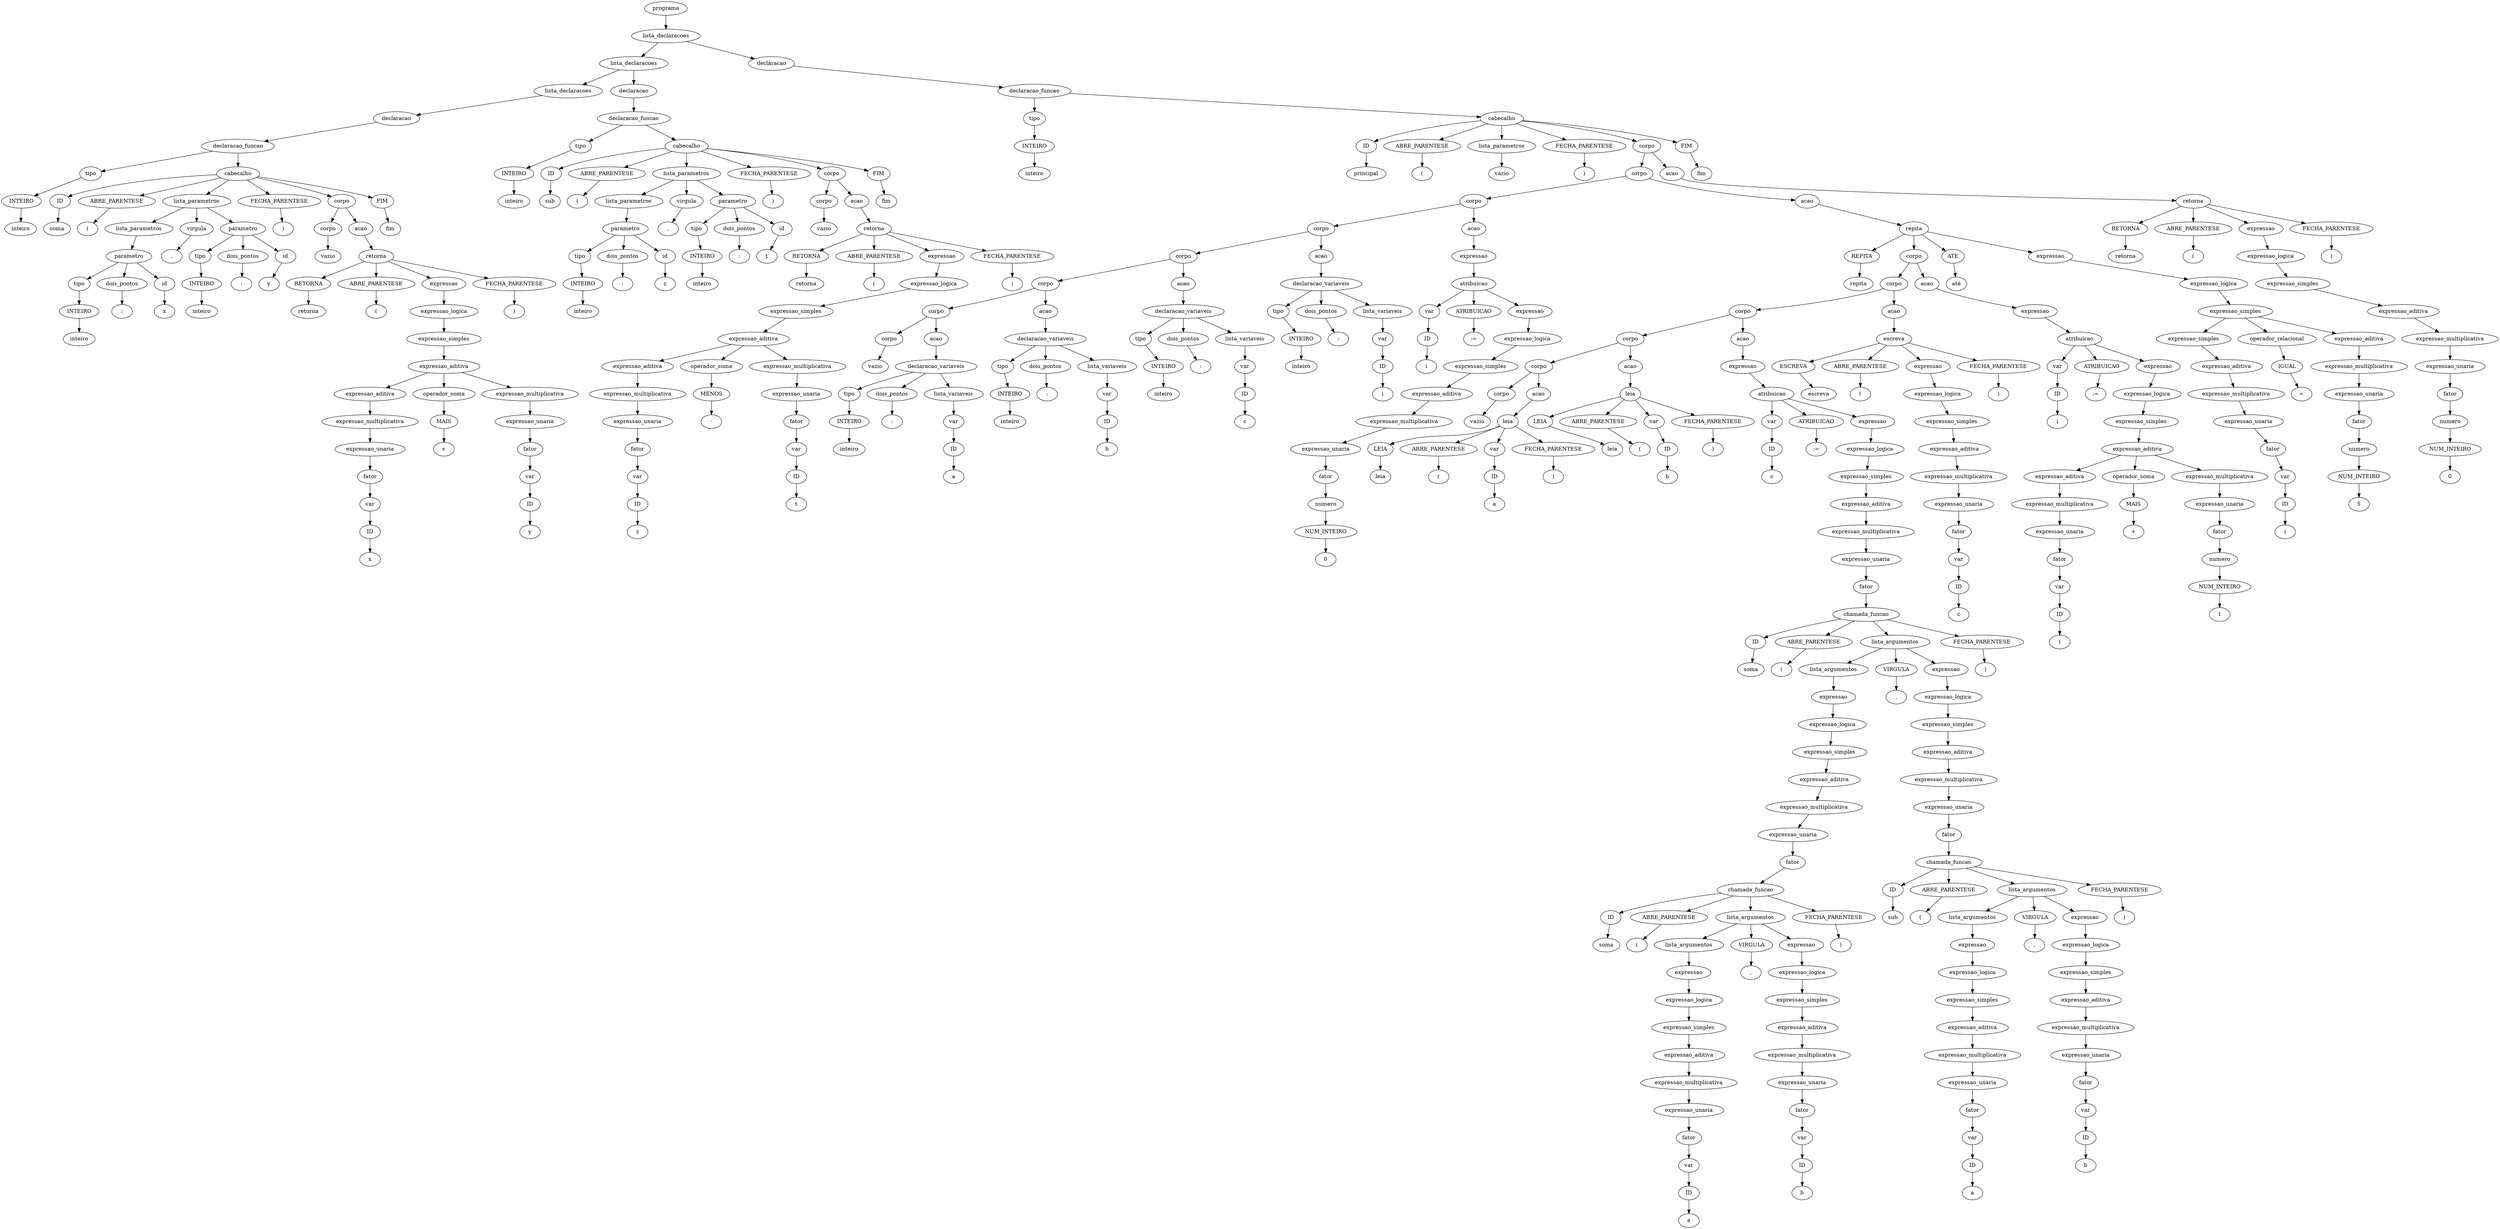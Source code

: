 digraph tree {
    "0x7f51fff0e850" [label="programa"];
    "0x7f51ffe5da00" [label="lista_declaracoes"];
    "0x7f51fff183d0" [label="lista_declaracoes"];
    "0x7f51fff2e340" [label="lista_declaracoes"];
    "0x7f5200096490" [label="declaracao"];
    "0x7f52000964f0" [label="declaracao_funcao"];
    "0x7f51fff7b100" [label="tipo"];
    "0x7f51fff7b0a0" [label="INTEIRO"];
    "0x7f51fff2e520" [label="inteiro"];
    "0x7f51fff0e4c0" [label="cabecalho"];
    "0x7f51fff0ef40" [label="ID"];
    "0x7f51fff0ef70" [label="soma"];
    "0x7f51fff0eb80" [label="ABRE_PARENTESE"];
    "0x7f51fff0ec10" [label="("];
    "0x7f51fff2e3a0" [label="lista_parametros"];
    "0x7f51fff2e430" [label="lista_parametros"];
    "0x7f51fff2e280" [label="parametro"];
    "0x7f51ffeed4c0" [label="tipo"];
    "0x7f52000964c0" [label="INTEIRO"];
    "0x7f51fff2e5e0" [label="inteiro"];
    "0x7f51fff2e0a0" [label="dois_pontos"];
    "0x7f51fff0e790" [label=":"];
    "0x7f51fff0e400" [label="id"];
    "0x7f51fff0e490" [label="x"];
    "0x7f51fff0e460" [label="virgula"];
    "0x7f51fff0e4f0" [label=","];
    "0x7f51fff2e310" [label="parametro"];
    "0x7f51fff0e520" [label="tipo"];
    "0x7f51fff0e7c0" [label="INTEIRO"];
    "0x7f51fff0e640" [label="inteiro"];
    "0x7f51fff2e370" [label="dois_pontos"];
    "0x7f51fff0e820" [label=":"];
    "0x7f51fff0e7f0" [label="id"];
    "0x7f51fff0e760" [label="y"];
    "0x7f51fff0ec40" [label="FECHA_PARENTESE"];
    "0x7f51fff0efa0" [label=")"];
    "0x7f51fff0edc0" [label="corpo"];
    "0x7f51fff0e700" [label="corpo"];
    "0x7f51fff0e730" [label="vazio"];
    "0x7f51fff0ee20" [label="acao"];
    "0x7f51fff0eaf0" [label="retorna"];
    "0x7f51fff0ea90" [label="RETORNA"];
    "0x7f51fff0ee50" [label="retorna"];
    "0x7f51fff0ee80" [label="ABRE_PARENTESE"];
    "0x7f51fff0eeb0" [label="("];
    "0x7f51fff0ed30" [label="expressao"];
    "0x7f51fff0ed00" [label="expressao_logica"];
    "0x7f51fff0ea60" [label="expressao_simples"];
    "0x7f51fff0eb50" [label="expressao_aditiva"];
    "0x7f51fff0e940" [label="expressao_aditiva"];
    "0x7f51fff0ea30" [label="expressao_multiplicativa"];
    "0x7f51fff0e610" [label="expressao_unaria"];
    "0x7f51fff0e910" [label="fator"];
    "0x7f51fff0e670" [label="var"];
    "0x7f51fff0e5b0" [label="ID"];
    "0x7f51fff0ea00" [label="x"];
    "0x7f51fff0ebb0" [label="operador_soma"];
    "0x7f51fff0e9d0" [label="MAIS"];
    "0x7f51fff0eac0" [label="+"];
    "0x7f51fff0ecd0" [label="expressao_multiplicativa"];
    "0x7f51fff0ebe0" [label="expressao_unaria"];
    "0x7f51fff0eb20" [label="fator"];
    "0x7f51fff0e970" [label="var"];
    "0x7f51fff0e9a0" [label="ID"];
    "0x7f51fff0eca0" [label="y"];
    "0x7f51fff0eee0" [label="FECHA_PARENTESE"];
    "0x7f51fff0ef10" [label=")"];
    "0x7f51fff0efd0" [label="FIM"];
    "0x7f51fff18040" [label="fim"];
    "0x7f51fff0ed60" [label="declaracao"];
    "0x7f51fff0e8e0" [label="declaracao_funcao"];
    "0x7f51ffeed4f0" [label="tipo"];
    "0x7f51fff7b070" [label="INTEIRO"];
    "0x7f51fff0e880" [label="inteiro"];
    "0x7f51fff18250" [label="cabecalho"];
    "0x7f51fff18d00" [label="ID"];
    "0x7f51fff18d30" [label="sub"];
    "0x7f51fff18940" [label="ABRE_PARENTESE"];
    "0x7f51fff189d0" [label="("];
    "0x7f51fff0ec70" [label="lista_parametros"];
    "0x7f51fff0e580" [label="lista_parametros"];
    "0x7f51fff0e5e0" [label="parametro"];
    "0x7f51fff0ed90" [label="tipo"];
    "0x7f51fff0e430" [label="INTEIRO"];
    "0x7f51fff180a0" [label="inteiro"];
    "0x7f51fff0edf0" [label="dois_pontos"];
    "0x7f51fff182e0" [label=":"];
    "0x7f51fff18310" [label="id"];
    "0x7f51fff18340" [label="z"];
    "0x7f51fff18400" [label="virgula"];
    "0x7f51fff181c0" [label=","];
    "0x7f51fff18100" [label="parametro"];
    "0x7f51fff18160" [label="tipo"];
    "0x7f51fff182b0" [label="INTEIRO"];
    "0x7f51fff18430" [label="inteiro"];
    "0x7f51fff18070" [label="dois_pontos"];
    "0x7f51fff18580" [label=":"];
    "0x7f51fff185b0" [label="id"];
    "0x7f51fff185e0" [label="t"];
    "0x7f51fff18a00" [label="FECHA_PARENTESE"];
    "0x7f51fff18d60" [label=")"];
    "0x7f51fff18b80" [label="corpo"];
    "0x7f51fff18280" [label="corpo"];
    "0x7f51fff183a0" [label="vazio"];
    "0x7f51fff18be0" [label="acao"];
    "0x7f51fff188b0" [label="retorna"];
    "0x7f51fff18850" [label="RETORNA"];
    "0x7f51fff18c10" [label="retorna"];
    "0x7f51fff18c40" [label="ABRE_PARENTESE"];
    "0x7f51fff18c70" [label="("];
    "0x7f51fff18af0" [label="expressao"];
    "0x7f51fff18ac0" [label="expressao_logica"];
    "0x7f51fff18820" [label="expressao_simples"];
    "0x7f51fff18910" [label="expressao_aditiva"];
    "0x7f51fff18700" [label="expressao_aditiva"];
    "0x7f51fff187f0" [label="expressao_multiplicativa"];
    "0x7f51fff18460" [label="expressao_unaria"];
    "0x7f51fff186d0" [label="fator"];
    "0x7f51fff18220" [label="var"];
    "0x7f51fff184c0" [label="ID"];
    "0x7f51fff187c0" [label="z"];
    "0x7f51fff18970" [label="operador_soma"];
    "0x7f51fff18790" [label="MENOS"];
    "0x7f51fff18880" [label="-"];
    "0x7f51fff18a90" [label="expressao_multiplicativa"];
    "0x7f51fff189a0" [label="expressao_unaria"];
    "0x7f51fff188e0" [label="fator"];
    "0x7f51fff18730" [label="var"];
    "0x7f51fff18760" [label="ID"];
    "0x7f51fff18a60" [label="t"];
    "0x7f51fff18ca0" [label="FECHA_PARENTESE"];
    "0x7f51fff18cd0" [label=")"];
    "0x7f51fff18d90" [label="FIM"];
    "0x7f51fff18dc0" [label="fim"];
    "0x7f51fff18e20" [label="declaracao"];
    "0x7f51fff18df0" [label="declaracao_funcao"];
    "0x7f51fff7b040" [label="tipo"];
    "0x7f51fff2e2b0" [label="INTEIRO"];
    "0x7f51fff0e6d0" [label="inteiro"];
    "0x7f51ffdfa610" [label="cabecalho"];
    "0x7f51ffdfab20" [label="ID"];
    "0x7f51ffdfab50" [label="principal"];
    "0x7f51ffdfa940" [label="ABRE_PARENTESE"];
    "0x7f51ffdfa400" [label="("];
    "0x7f51fff18490" [label="lista_parametros"];
    "0x7f51fff18b50" [label="vazio"];
    "0x7f51ffdfa3a0" [label="FECHA_PARENTESE"];
    "0x7f51ffdfab80" [label=")"];
    "0x7f51ffdfa8e0" [label="corpo"];
    "0x7f51ffdfa6d0" [label="corpo"];
    "0x7f51ffe5dca0" [label="corpo"];
    "0x7f51ffe5d790" [label="corpo"];
    "0x7f51ffe5d550" [label="corpo"];
    "0x7f51ffe5d310" [label="corpo"];
    "0x7f51fff18fa0" [label="corpo"];
    "0x7f51fff18f10" [label="corpo"];
    "0x7f51fff0e550" [label="vazio"];
    "0x7f51fff18f40" [label="acao"];
    "0x7f51ffe5d070" [label="declaracao_variaveis"];
    "0x7f51fff18bb0" [label="tipo"];
    "0x7f51fff18e80" [label="INTEIRO"];
    "0x7f51ffe5d040" [label="inteiro"];
    "0x7f51ffe5d130" [label="dois_pontos"];
    "0x7f51ffe5d250" [label=":"];
    "0x7f51ffe5d0a0" [label="lista_variaveis"];
    "0x7f51fff18eb0" [label="var"];
    "0x7f51fff18a30" [label="ID"];
    "0x7f51ffe5d190" [label="a"];
    "0x7f51ffe5d0d0" [label="acao"];
    "0x7f51ffe5d2b0" [label="declaracao_variaveis"];
    "0x7f51fff18520" [label="tipo"];
    "0x7f51fff18ee0" [label="INTEIRO"];
    "0x7f51ffe5d280" [label="inteiro"];
    "0x7f51ffe5d370" [label="dois_pontos"];
    "0x7f51ffe5d490" [label=":"];
    "0x7f51ffe5d2e0" [label="lista_variaveis"];
    "0x7f51ffe5d160" [label="var"];
    "0x7f51ffe5d100" [label="ID"];
    "0x7f51ffe5d3d0" [label="b"];
    "0x7f51ffe5d460" [label="acao"];
    "0x7f51ffe5d4f0" [label="declaracao_variaveis"];
    "0x7f51fff18fd0" [label="tipo"];
    "0x7f51fff18f70" [label="INTEIRO"];
    "0x7f51ffe5d4c0" [label="inteiro"];
    "0x7f51ffe5d5b0" [label="dois_pontos"];
    "0x7f51ffe5d6d0" [label=":"];
    "0x7f51ffe5d520" [label="lista_variaveis"];
    "0x7f51ffe5d3a0" [label="var"];
    "0x7f51ffe5d340" [label="ID"];
    "0x7f51ffe5d610" [label="c"];
    "0x7f51ffe5d6a0" [label="acao"];
    "0x7f51ffe5d730" [label="declaracao_variaveis"];
    "0x7f51ffe5d1f0" [label="tipo"];
    "0x7f51ffe5d220" [label="INTEIRO"];
    "0x7f51ffe5d700" [label="inteiro"];
    "0x7f51ffe5d7f0" [label="dois_pontos"];
    "0x7f51ffe5d910" [label=":"];
    "0x7f51ffe5d760" [label="lista_variaveis"];
    "0x7f51ffe5d5e0" [label="var"];
    "0x7f51ffe5d580" [label="ID"];
    "0x7f51ffe5d850" [label="i"];
    "0x7f51ffe5dbb0" [label="acao"];
    "0x7f51ffe5d8e0" [label="expressao"];
    "0x7f51ffe5db50" [label="atribuicao"];
    "0x7f51ffe5d430" [label="var"];
    "0x7f51ffe5d1c0" [label="ID"];
    "0x7f51ffe5d940" [label="i"];
    "0x7f51ffe5dbe0" [label="ATRIBUICAO"];
    "0x7f51ffe5dc70" [label=":="];
    "0x7f51ffe5db20" [label="expressao"];
    "0x7f51ffe5daf0" [label="expressao_logica"];
    "0x7f51ffe5da30" [label="expressao_simples"];
    "0x7f51ffe5d9d0" [label="expressao_aditiva"];
    "0x7f51ffe5dac0" [label="expressao_multiplicativa"];
    "0x7f51ffe5d970" [label="expressao_unaria"];
    "0x7f51ffe5d9a0" [label="fator"];
    "0x7f51ffe5d820" [label="numero"];
    "0x7f51ffe5d7c0" [label="NUM_INTEIRO"];
    "0x7f51ffe5da90" [label="0"];
    "0x7f51ffe5da60" [label="acao"];
    "0x7f51ffdfa670" [label="repita"];
    "0x7f51ffdfa700" [label="REPITA"];
    "0x7f51ffdfa6a0" [label="repita"];
    "0x7f51ffdfa250" [label="corpo"];
    "0x7f51ffdef8e0" [label="corpo"];
    "0x7f51ffdef640" [label="corpo"];
    "0x7f51ffe5dd90" [label="corpo"];
    "0x7f51ffe5dee0" [label="corpo"];
    "0x7f51ffe5d640" [label="corpo"];
    "0x7f51ffe5d670" [label="vazio"];
    "0x7f51ffe5dfa0" [label="acao"];
    "0x7f51ffe5ddc0" [label="leia"];
    "0x7f51ffe5ddf0" [label="LEIA"];
    "0x7f51ffe5dfd0" [label="leia"];
    "0x7f51ffde6040" [label="ABRE_PARENTESE"];
    "0x7f51ffde6070" [label="("];
    "0x7f51ffe5dcd0" [label="var"];
    "0x7f51ffe5dc10" [label="ID"];
    "0x7f51ffe5deb0" [label="a"];
    "0x7f51ffde60a0" [label="FECHA_PARENTESE"];
    "0x7f51ffde60d0" [label=")"];
    "0x7f51ffe5df70" [label="acao"];
    "0x7f51ffe5dd30" [label="leia"];
    "0x7f51ffe5de80" [label="LEIA"];
    "0x7f51ffde6250" [label="leia"];
    "0x7f51ffde6280" [label="ABRE_PARENTESE"];
    "0x7f51ffde62b0" [label="("];
    "0x7f51ffe5d400" [label="var"];
    "0x7f51ffe5d8b0" [label="ID"];
    "0x7f51ffde6100" [label="b"];
    "0x7f51ffde62e0" [label="FECHA_PARENTESE"];
    "0x7f51ffde6310" [label=")"];
    "0x7f51ffe5de50" [label="acao"];
    "0x7f51ffde6130" [label="expressao"];
    "0x7f51ffdef4f0" [label="atribuicao"];
    "0x7f51ffe5dd00" [label="var"];
    "0x7f51ffe5db80" [label="ID"];
    "0x7f51ffde6340" [label="c"];
    "0x7f51ffdef070" [label="ATRIBUICAO"];
    "0x7f51ffdef610" [label=":="];
    "0x7f51ffde6160" [label="expressao"];
    "0x7f51ffdef5e0" [label="expressao_logica"];
    "0x7f51ffdef490" [label="expressao_simples"];
    "0x7f51ffde6220" [label="expressao_aditiva"];
    "0x7f51ffdef5b0" [label="expressao_multiplicativa"];
    "0x7f51ffde63a0" [label="expressao_unaria"];
    "0x7f51ffde61c0" [label="fator"];
    "0x7f51ffde6970" [label="chamada_funcao"];
    "0x7f51ffde67f0" [label="ID"];
    "0x7f51ffde6a90" [label="soma"];
    "0x7f51ffde6ac0" [label="ABRE_PARENTESE"];
    "0x7f51ffdef3a0" [label="("];
    "0x7f51ffdef370" [label="lista_argumentos"];
    "0x7f51ffde6430" [label="lista_argumentos"];
    "0x7f51ffde6400" [label="expressao"];
    "0x7f51ffde6bb0" [label="expressao_logica"];
    "0x7f51ffde6af0" [label="expressao_simples"];
    "0x7f51ffde63d0" [label="expressao_aditiva"];
    "0x7f51ffde6b80" [label="expressao_multiplicativa"];
    "0x7f51ffde6a60" [label="expressao_unaria"];
    "0x7f51ffde6b20" [label="fator"];
    "0x7f51ffde66a0" [label="chamada_funcao"];
    "0x7f51ffde6730" [label="ID"];
    "0x7f51ffde64f0" [label="soma"];
    "0x7f51ffde6520" [label="ABRE_PARENTESE"];
    "0x7f51ffde6940" [label="("];
    "0x7f51ffde6910" [label="lista_argumentos"];
    "0x7f51ffde6640" [label="lista_argumentos"];
    "0x7f51ffde6610" [label="expressao"];
    "0x7f51ffde65e0" [label="expressao_logica"];
    "0x7f51ffde6550" [label="expressao_simples"];
    "0x7f51ffde64c0" [label="expressao_aditiva"];
    "0x7f51ffde65b0" [label="expressao_multiplicativa"];
    "0x7f51ffde6370" [label="expressao_unaria"];
    "0x7f51ffde6490" [label="fator"];
    "0x7f51ffde61f0" [label="var"];
    "0x7f51ffde6190" [label="ID"];
    "0x7f51ffde6580" [label="a"];
    "0x7f51ffde69a0" [label="VIRGULA"];
    "0x7f51ffde6a30" [label=","];
    "0x7f51ffde68e0" [label="expressao"];
    "0x7f51ffde68b0" [label="expressao_logica"];
    "0x7f51ffde6820" [label="expressao_simples"];
    "0x7f51ffde6790" [label="expressao_aditiva"];
    "0x7f51ffde6880" [label="expressao_multiplicativa"];
    "0x7f51ffde66d0" [label="expressao_unaria"];
    "0x7f51ffde6760" [label="fator"];
    "0x7f51ffde6670" [label="var"];
    "0x7f51ffde6700" [label="ID"];
    "0x7f51ffde6850" [label="b"];
    "0x7f51ffde69d0" [label="FECHA_PARENTESE"];
    "0x7f51ffde6b50" [label=")"];
    "0x7f51ffdef280" [label="VIRGULA"];
    "0x7f51ffdef460" [label=","];
    "0x7f51ffde6c40" [label="expressao"];
    "0x7f51ffdef430" [label="expressao_logica"];
    "0x7f51ffdef2e0" [label="expressao_simples"];
    "0x7f51ffde6c10" [label="expressao_aditiva"];
    "0x7f51ffdef400" [label="expressao_multiplicativa"];
    "0x7f51ffde6c70" [label="expressao_unaria"];
    "0x7f51ffde6be0" [label="fator"];
    "0x7f51ffde6ee0" [label="chamada_funcao"];
    "0x7f51ffde6f70" [label="ID"];
    "0x7f51ffde6d00" [label="sub"];
    "0x7f51ffde6d30" [label="ABRE_PARENTESE"];
    "0x7f51ffdef1c0" [label="("];
    "0x7f51ffdef190" [label="lista_argumentos"];
    "0x7f51ffde6e80" [label="lista_argumentos"];
    "0x7f51ffde6e50" [label="expressao"];
    "0x7f51ffde6df0" [label="expressao_logica"];
    "0x7f51ffde6d60" [label="expressao_simples"];
    "0x7f51ffde6cd0" [label="expressao_aditiva"];
    "0x7f51ffde6dc0" [label="expressao_multiplicativa"];
    "0x7f51ffde6a00" [label="expressao_unaria"];
    "0x7f51ffde6ca0" [label="fator"];
    "0x7f51ffde6460" [label="var"];
    "0x7f51ffde67c0" [label="ID"];
    "0x7f51ffde6d90" [label="a"];
    "0x7f51ffdef220" [label="VIRGULA"];
    "0x7f51ffdef2b0" [label=","];
    "0x7f51ffdef160" [label="expressao"];
    "0x7f51ffdef130" [label="expressao_logica"];
    "0x7f51ffdef0a0" [label="expressao_simples"];
    "0x7f51ffde6fd0" [label="expressao_aditiva"];
    "0x7f51ffdef100" [label="expressao_multiplicativa"];
    "0x7f51ffde6f10" [label="expressao_unaria"];
    "0x7f51ffde6fa0" [label="fator"];
    "0x7f51ffde6eb0" [label="var"];
    "0x7f51ffde6f40" [label="ID"];
    "0x7f51ffdef0d0" [label="b"];
    "0x7f51ffdef250" [label="FECHA_PARENTESE"];
    "0x7f51ffdef3d0" [label=")"];
    "0x7f51ffdef040" [label="FECHA_PARENTESE"];
    "0x7f51ffdef580" [label=")"];
    "0x7f51ffdefaf0" [label="acao"];
    "0x7f51ffdef7f0" [label="escreva"];
    "0x7f51ffdef940" [label="ESCREVA"];
    "0x7f51ffdefb20" [label="escreva"];
    "0x7f51ffdefb50" [label="ABRE_PARENTESE"];
    "0x7f51ffdefbb0" [label="("];
    "0x7f51ffdef7c0" [label="expressao"];
    "0x7f51ffdef790" [label="expressao_logica"];
    "0x7f51ffdef760" [label="expressao_simples"];
    "0x7f51ffdef6d0" [label="expressao_aditiva"];
    "0x7f51ffe5de20" [label="expressao_multiplicativa"];
    "0x7f51ffdef670" [label="expressao_unaria"];
    "0x7f51ffdef6a0" [label="fator"];
    "0x7f51ffe5df10" [label="var"];
    "0x7f51ffe5dd60" [label="ID"];
    "0x7f51ffe5df40" [label="c"];
    "0x7f51ffdefbe0" [label="FECHA_PARENTESE"];
    "0x7f51ffdefc10" [label=")"];
    "0x7f51ffdef310" [label="acao"];
    "0x7f51ffdefa60" [label="expressao"];
    "0x7f51ffdeff10" [label="atribuicao"];
    "0x7f51ffdef1f0" [label="var"];
    "0x7f51ffdef340" [label="ID"];
    "0x7f51ffdefc40" [label="i"];
    "0x7f51ffdefeb0" [label="ATRIBUICAO"];
    "0x7f51ffdfa1c0" [label=":="];
    "0x7f51ffdfa190" [label="expressao"];
    "0x7f51ffdeffa0" [label="expressao_logica"];
    "0x7f51ffdefe80" [label="expressao_simples"];
    "0x7f51ffdeff70" [label="expressao_aditiva"];
    "0x7f51ffdef700" [label="expressao_aditiva"];
    "0x7f51ffdefe20" [label="expressao_multiplicativa"];
    "0x7f51ffdefca0" [label="expressao_unaria"];
    "0x7f51ffdef9a0" [label="fator"];
    "0x7f51ffdefac0" [label="var"];
    "0x7f51ffdefa00" [label="ID"];
    "0x7f51ffdefdc0" [label="i"];
    "0x7f51ffdeffd0" [label="operador_soma"];
    "0x7f51ffdefd60" [label="MAIS"];
    "0x7f51ffdefee0" [label="+"];
    "0x7f51ffdfa130" [label="expressao_multiplicativa"];
    "0x7f51ffdfa040" [label="expressao_unaria"];
    "0x7f51ffdeff40" [label="fator"];
    "0x7f51ffdef730" [label="numero"];
    "0x7f51ffdefd00" [label="NUM_INTEIRO"];
    "0x7f51ffdfa100" [label="1"];
    "0x7f51ffdfa730" [label="ATE"];
    "0x7f51ffdfa760" [label="até"];
    "0x7f51ffdfa640" [label="expressao"];
    "0x7f51ffdfa370" [label="expressao_logica"];
    "0x7f51ffdfa550" [label="expressao_simples"];
    "0x7f51ffdfa310" [label="expressao_simples"];
    "0x7f51ffdfa1f0" [label="expressao_aditiva"];
    "0x7f51ffdef550" [label="expressao_multiplicativa"];
    "0x7f51ffdfa280" [label="expressao_unaria"];
    "0x7f51ffdfa160" [label="fator"];
    "0x7f51ffdef520" [label="var"];
    "0x7f51ffdef4c0" [label="ID"];
    "0x7f51ffdef820" [label="i"];
    "0x7f51ffdfa340" [label="operador_relacional"];
    "0x7f51ffdfa3d0" [label="IGUAL"];
    "0x7f51ffdfa4c0" [label="="];
    "0x7f51ffdfa460" [label="expressao_aditiva"];
    "0x7f51ffdfa5e0" [label="expressao_multiplicativa"];
    "0x7f51ffdfa4f0" [label="expressao_unaria"];
    "0x7f51ffdfa430" [label="fator"];
    "0x7f51ffdfa2b0" [label="numero"];
    "0x7f51ffdfa2e0" [label="NUM_INTEIRO"];
    "0x7f51ffdfa5b0" [label="5"];
    "0x7f51ffdfaa00" [label="acao"];
    "0x7f51ffdfa880" [label="retorna"];
    "0x7f51ffdfa910" [label="RETORNA"];
    "0x7f51ffdfaa30" [label="retorna"];
    "0x7f51ffdfaa60" [label="ABRE_PARENTESE"];
    "0x7f51ffdfaa90" [label="("];
    "0x7f51ffdfa850" [label="expressao"];
    "0x7f51ffdfa820" [label="expressao_logica"];
    "0x7f51ffdfa7f0" [label="expressao_simples"];
    "0x7f51ffdfa070" [label="expressao_aditiva"];
    "0x7f51ffdfa7c0" [label="expressao_multiplicativa"];
    "0x7f51ffdfa490" [label="expressao_unaria"];
    "0x7f51ffdfa0d0" [label="fator"];
    "0x7f51ffe5dc40" [label="numero"];
    "0x7f51ffe5d880" [label="NUM_INTEIRO"];
    "0x7f51ffdfa790" [label="0"];
    "0x7f51ffdfaac0" [label="FECHA_PARENTESE"];
    "0x7f51ffdfaaf0" [label=")"];
    "0x7f51ffdfabb0" [label="FIM"];
    "0x7f51ffdfabe0" [label="fim"];
    "0x7f51fff0e850" -> "0x7f51ffe5da00";
    "0x7f51ffe5da00" -> "0x7f51fff183d0";
    "0x7f51ffe5da00" -> "0x7f51fff18e20";
    "0x7f51fff183d0" -> "0x7f51fff2e340";
    "0x7f51fff183d0" -> "0x7f51fff0ed60";
    "0x7f51fff2e340" -> "0x7f5200096490";
    "0x7f5200096490" -> "0x7f52000964f0";
    "0x7f52000964f0" -> "0x7f51fff7b100";
    "0x7f52000964f0" -> "0x7f51fff0e4c0";
    "0x7f51fff7b100" -> "0x7f51fff7b0a0";
    "0x7f51fff7b0a0" -> "0x7f51fff2e520";
    "0x7f51fff0e4c0" -> "0x7f51fff0ef40";
    "0x7f51fff0e4c0" -> "0x7f51fff0eb80";
    "0x7f51fff0e4c0" -> "0x7f51fff2e3a0";
    "0x7f51fff0e4c0" -> "0x7f51fff0ec40";
    "0x7f51fff0e4c0" -> "0x7f51fff0edc0";
    "0x7f51fff0e4c0" -> "0x7f51fff0efd0";
    "0x7f51fff0ef40" -> "0x7f51fff0ef70";
    "0x7f51fff0eb80" -> "0x7f51fff0ec10";
    "0x7f51fff2e3a0" -> "0x7f51fff2e430";
    "0x7f51fff2e3a0" -> "0x7f51fff0e460";
    "0x7f51fff2e3a0" -> "0x7f51fff2e310";
    "0x7f51fff2e430" -> "0x7f51fff2e280";
    "0x7f51fff2e280" -> "0x7f51ffeed4c0";
    "0x7f51fff2e280" -> "0x7f51fff2e0a0";
    "0x7f51fff2e280" -> "0x7f51fff0e400";
    "0x7f51ffeed4c0" -> "0x7f52000964c0";
    "0x7f52000964c0" -> "0x7f51fff2e5e0";
    "0x7f51fff2e0a0" -> "0x7f51fff0e790";
    "0x7f51fff0e400" -> "0x7f51fff0e490";
    "0x7f51fff0e460" -> "0x7f51fff0e4f0";
    "0x7f51fff2e310" -> "0x7f51fff0e520";
    "0x7f51fff2e310" -> "0x7f51fff2e370";
    "0x7f51fff2e310" -> "0x7f51fff0e7f0";
    "0x7f51fff0e520" -> "0x7f51fff0e7c0";
    "0x7f51fff0e7c0" -> "0x7f51fff0e640";
    "0x7f51fff2e370" -> "0x7f51fff0e820";
    "0x7f51fff0e7f0" -> "0x7f51fff0e760";
    "0x7f51fff0ec40" -> "0x7f51fff0efa0";
    "0x7f51fff0edc0" -> "0x7f51fff0e700";
    "0x7f51fff0edc0" -> "0x7f51fff0ee20";
    "0x7f51fff0e700" -> "0x7f51fff0e730";
    "0x7f51fff0ee20" -> "0x7f51fff0eaf0";
    "0x7f51fff0eaf0" -> "0x7f51fff0ea90";
    "0x7f51fff0eaf0" -> "0x7f51fff0ee80";
    "0x7f51fff0eaf0" -> "0x7f51fff0ed30";
    "0x7f51fff0eaf0" -> "0x7f51fff0eee0";
    "0x7f51fff0ea90" -> "0x7f51fff0ee50";
    "0x7f51fff0ee80" -> "0x7f51fff0eeb0";
    "0x7f51fff0ed30" -> "0x7f51fff0ed00";
    "0x7f51fff0ed00" -> "0x7f51fff0ea60";
    "0x7f51fff0ea60" -> "0x7f51fff0eb50";
    "0x7f51fff0eb50" -> "0x7f51fff0e940";
    "0x7f51fff0eb50" -> "0x7f51fff0ebb0";
    "0x7f51fff0eb50" -> "0x7f51fff0ecd0";
    "0x7f51fff0e940" -> "0x7f51fff0ea30";
    "0x7f51fff0ea30" -> "0x7f51fff0e610";
    "0x7f51fff0e610" -> "0x7f51fff0e910";
    "0x7f51fff0e910" -> "0x7f51fff0e670";
    "0x7f51fff0e670" -> "0x7f51fff0e5b0";
    "0x7f51fff0e5b0" -> "0x7f51fff0ea00";
    "0x7f51fff0ebb0" -> "0x7f51fff0e9d0";
    "0x7f51fff0e9d0" -> "0x7f51fff0eac0";
    "0x7f51fff0ecd0" -> "0x7f51fff0ebe0";
    "0x7f51fff0ebe0" -> "0x7f51fff0eb20";
    "0x7f51fff0eb20" -> "0x7f51fff0e970";
    "0x7f51fff0e970" -> "0x7f51fff0e9a0";
    "0x7f51fff0e9a0" -> "0x7f51fff0eca0";
    "0x7f51fff0eee0" -> "0x7f51fff0ef10";
    "0x7f51fff0efd0" -> "0x7f51fff18040";
    "0x7f51fff0ed60" -> "0x7f51fff0e8e0";
    "0x7f51fff0e8e0" -> "0x7f51ffeed4f0";
    "0x7f51fff0e8e0" -> "0x7f51fff18250";
    "0x7f51ffeed4f0" -> "0x7f51fff7b070";
    "0x7f51fff7b070" -> "0x7f51fff0e880";
    "0x7f51fff18250" -> "0x7f51fff18d00";
    "0x7f51fff18250" -> "0x7f51fff18940";
    "0x7f51fff18250" -> "0x7f51fff0ec70";
    "0x7f51fff18250" -> "0x7f51fff18a00";
    "0x7f51fff18250" -> "0x7f51fff18b80";
    "0x7f51fff18250" -> "0x7f51fff18d90";
    "0x7f51fff18d00" -> "0x7f51fff18d30";
    "0x7f51fff18940" -> "0x7f51fff189d0";
    "0x7f51fff0ec70" -> "0x7f51fff0e580";
    "0x7f51fff0ec70" -> "0x7f51fff18400";
    "0x7f51fff0ec70" -> "0x7f51fff18100";
    "0x7f51fff0e580" -> "0x7f51fff0e5e0";
    "0x7f51fff0e5e0" -> "0x7f51fff0ed90";
    "0x7f51fff0e5e0" -> "0x7f51fff0edf0";
    "0x7f51fff0e5e0" -> "0x7f51fff18310";
    "0x7f51fff0ed90" -> "0x7f51fff0e430";
    "0x7f51fff0e430" -> "0x7f51fff180a0";
    "0x7f51fff0edf0" -> "0x7f51fff182e0";
    "0x7f51fff18310" -> "0x7f51fff18340";
    "0x7f51fff18400" -> "0x7f51fff181c0";
    "0x7f51fff18100" -> "0x7f51fff18160";
    "0x7f51fff18100" -> "0x7f51fff18070";
    "0x7f51fff18100" -> "0x7f51fff185b0";
    "0x7f51fff18160" -> "0x7f51fff182b0";
    "0x7f51fff182b0" -> "0x7f51fff18430";
    "0x7f51fff18070" -> "0x7f51fff18580";
    "0x7f51fff185b0" -> "0x7f51fff185e0";
    "0x7f51fff18a00" -> "0x7f51fff18d60";
    "0x7f51fff18b80" -> "0x7f51fff18280";
    "0x7f51fff18b80" -> "0x7f51fff18be0";
    "0x7f51fff18280" -> "0x7f51fff183a0";
    "0x7f51fff18be0" -> "0x7f51fff188b0";
    "0x7f51fff188b0" -> "0x7f51fff18850";
    "0x7f51fff188b0" -> "0x7f51fff18c40";
    "0x7f51fff188b0" -> "0x7f51fff18af0";
    "0x7f51fff188b0" -> "0x7f51fff18ca0";
    "0x7f51fff18850" -> "0x7f51fff18c10";
    "0x7f51fff18c40" -> "0x7f51fff18c70";
    "0x7f51fff18af0" -> "0x7f51fff18ac0";
    "0x7f51fff18ac0" -> "0x7f51fff18820";
    "0x7f51fff18820" -> "0x7f51fff18910";
    "0x7f51fff18910" -> "0x7f51fff18700";
    "0x7f51fff18910" -> "0x7f51fff18970";
    "0x7f51fff18910" -> "0x7f51fff18a90";
    "0x7f51fff18700" -> "0x7f51fff187f0";
    "0x7f51fff187f0" -> "0x7f51fff18460";
    "0x7f51fff18460" -> "0x7f51fff186d0";
    "0x7f51fff186d0" -> "0x7f51fff18220";
    "0x7f51fff18220" -> "0x7f51fff184c0";
    "0x7f51fff184c0" -> "0x7f51fff187c0";
    "0x7f51fff18970" -> "0x7f51fff18790";
    "0x7f51fff18790" -> "0x7f51fff18880";
    "0x7f51fff18a90" -> "0x7f51fff189a0";
    "0x7f51fff189a0" -> "0x7f51fff188e0";
    "0x7f51fff188e0" -> "0x7f51fff18730";
    "0x7f51fff18730" -> "0x7f51fff18760";
    "0x7f51fff18760" -> "0x7f51fff18a60";
    "0x7f51fff18ca0" -> "0x7f51fff18cd0";
    "0x7f51fff18d90" -> "0x7f51fff18dc0";
    "0x7f51fff18e20" -> "0x7f51fff18df0";
    "0x7f51fff18df0" -> "0x7f51fff7b040";
    "0x7f51fff18df0" -> "0x7f51ffdfa610";
    "0x7f51fff7b040" -> "0x7f51fff2e2b0";
    "0x7f51fff2e2b0" -> "0x7f51fff0e6d0";
    "0x7f51ffdfa610" -> "0x7f51ffdfab20";
    "0x7f51ffdfa610" -> "0x7f51ffdfa940";
    "0x7f51ffdfa610" -> "0x7f51fff18490";
    "0x7f51ffdfa610" -> "0x7f51ffdfa3a0";
    "0x7f51ffdfa610" -> "0x7f51ffdfa8e0";
    "0x7f51ffdfa610" -> "0x7f51ffdfabb0";
    "0x7f51ffdfab20" -> "0x7f51ffdfab50";
    "0x7f51ffdfa940" -> "0x7f51ffdfa400";
    "0x7f51fff18490" -> "0x7f51fff18b50";
    "0x7f51ffdfa3a0" -> "0x7f51ffdfab80";
    "0x7f51ffdfa8e0" -> "0x7f51ffdfa6d0";
    "0x7f51ffdfa8e0" -> "0x7f51ffdfaa00";
    "0x7f51ffdfa6d0" -> "0x7f51ffe5dca0";
    "0x7f51ffdfa6d0" -> "0x7f51ffe5da60";
    "0x7f51ffe5dca0" -> "0x7f51ffe5d790";
    "0x7f51ffe5dca0" -> "0x7f51ffe5dbb0";
    "0x7f51ffe5d790" -> "0x7f51ffe5d550";
    "0x7f51ffe5d790" -> "0x7f51ffe5d6a0";
    "0x7f51ffe5d550" -> "0x7f51ffe5d310";
    "0x7f51ffe5d550" -> "0x7f51ffe5d460";
    "0x7f51ffe5d310" -> "0x7f51fff18fa0";
    "0x7f51ffe5d310" -> "0x7f51ffe5d0d0";
    "0x7f51fff18fa0" -> "0x7f51fff18f10";
    "0x7f51fff18fa0" -> "0x7f51fff18f40";
    "0x7f51fff18f10" -> "0x7f51fff0e550";
    "0x7f51fff18f40" -> "0x7f51ffe5d070";
    "0x7f51ffe5d070" -> "0x7f51fff18bb0";
    "0x7f51ffe5d070" -> "0x7f51ffe5d130";
    "0x7f51ffe5d070" -> "0x7f51ffe5d0a0";
    "0x7f51fff18bb0" -> "0x7f51fff18e80";
    "0x7f51fff18e80" -> "0x7f51ffe5d040";
    "0x7f51ffe5d130" -> "0x7f51ffe5d250";
    "0x7f51ffe5d0a0" -> "0x7f51fff18eb0";
    "0x7f51fff18eb0" -> "0x7f51fff18a30";
    "0x7f51fff18a30" -> "0x7f51ffe5d190";
    "0x7f51ffe5d0d0" -> "0x7f51ffe5d2b0";
    "0x7f51ffe5d2b0" -> "0x7f51fff18520";
    "0x7f51ffe5d2b0" -> "0x7f51ffe5d370";
    "0x7f51ffe5d2b0" -> "0x7f51ffe5d2e0";
    "0x7f51fff18520" -> "0x7f51fff18ee0";
    "0x7f51fff18ee0" -> "0x7f51ffe5d280";
    "0x7f51ffe5d370" -> "0x7f51ffe5d490";
    "0x7f51ffe5d2e0" -> "0x7f51ffe5d160";
    "0x7f51ffe5d160" -> "0x7f51ffe5d100";
    "0x7f51ffe5d100" -> "0x7f51ffe5d3d0";
    "0x7f51ffe5d460" -> "0x7f51ffe5d4f0";
    "0x7f51ffe5d4f0" -> "0x7f51fff18fd0";
    "0x7f51ffe5d4f0" -> "0x7f51ffe5d5b0";
    "0x7f51ffe5d4f0" -> "0x7f51ffe5d520";
    "0x7f51fff18fd0" -> "0x7f51fff18f70";
    "0x7f51fff18f70" -> "0x7f51ffe5d4c0";
    "0x7f51ffe5d5b0" -> "0x7f51ffe5d6d0";
    "0x7f51ffe5d520" -> "0x7f51ffe5d3a0";
    "0x7f51ffe5d3a0" -> "0x7f51ffe5d340";
    "0x7f51ffe5d340" -> "0x7f51ffe5d610";
    "0x7f51ffe5d6a0" -> "0x7f51ffe5d730";
    "0x7f51ffe5d730" -> "0x7f51ffe5d1f0";
    "0x7f51ffe5d730" -> "0x7f51ffe5d7f0";
    "0x7f51ffe5d730" -> "0x7f51ffe5d760";
    "0x7f51ffe5d1f0" -> "0x7f51ffe5d220";
    "0x7f51ffe5d220" -> "0x7f51ffe5d700";
    "0x7f51ffe5d7f0" -> "0x7f51ffe5d910";
    "0x7f51ffe5d760" -> "0x7f51ffe5d5e0";
    "0x7f51ffe5d5e0" -> "0x7f51ffe5d580";
    "0x7f51ffe5d580" -> "0x7f51ffe5d850";
    "0x7f51ffe5dbb0" -> "0x7f51ffe5d8e0";
    "0x7f51ffe5d8e0" -> "0x7f51ffe5db50";
    "0x7f51ffe5db50" -> "0x7f51ffe5d430";
    "0x7f51ffe5db50" -> "0x7f51ffe5dbe0";
    "0x7f51ffe5db50" -> "0x7f51ffe5db20";
    "0x7f51ffe5d430" -> "0x7f51ffe5d1c0";
    "0x7f51ffe5d1c0" -> "0x7f51ffe5d940";
    "0x7f51ffe5dbe0" -> "0x7f51ffe5dc70";
    "0x7f51ffe5db20" -> "0x7f51ffe5daf0";
    "0x7f51ffe5daf0" -> "0x7f51ffe5da30";
    "0x7f51ffe5da30" -> "0x7f51ffe5d9d0";
    "0x7f51ffe5d9d0" -> "0x7f51ffe5dac0";
    "0x7f51ffe5dac0" -> "0x7f51ffe5d970";
    "0x7f51ffe5d970" -> "0x7f51ffe5d9a0";
    "0x7f51ffe5d9a0" -> "0x7f51ffe5d820";
    "0x7f51ffe5d820" -> "0x7f51ffe5d7c0";
    "0x7f51ffe5d7c0" -> "0x7f51ffe5da90";
    "0x7f51ffe5da60" -> "0x7f51ffdfa670";
    "0x7f51ffdfa670" -> "0x7f51ffdfa700";
    "0x7f51ffdfa670" -> "0x7f51ffdfa250";
    "0x7f51ffdfa670" -> "0x7f51ffdfa730";
    "0x7f51ffdfa670" -> "0x7f51ffdfa640";
    "0x7f51ffdfa700" -> "0x7f51ffdfa6a0";
    "0x7f51ffdfa250" -> "0x7f51ffdef8e0";
    "0x7f51ffdfa250" -> "0x7f51ffdef310";
    "0x7f51ffdef8e0" -> "0x7f51ffdef640";
    "0x7f51ffdef8e0" -> "0x7f51ffdefaf0";
    "0x7f51ffdef640" -> "0x7f51ffe5dd90";
    "0x7f51ffdef640" -> "0x7f51ffe5de50";
    "0x7f51ffe5dd90" -> "0x7f51ffe5dee0";
    "0x7f51ffe5dd90" -> "0x7f51ffe5df70";
    "0x7f51ffe5dee0" -> "0x7f51ffe5d640";
    "0x7f51ffe5dee0" -> "0x7f51ffe5dfa0";
    "0x7f51ffe5d640" -> "0x7f51ffe5d670";
    "0x7f51ffe5dfa0" -> "0x7f51ffe5ddc0";
    "0x7f51ffe5ddc0" -> "0x7f51ffe5ddf0";
    "0x7f51ffe5ddc0" -> "0x7f51ffde6040";
    "0x7f51ffe5ddc0" -> "0x7f51ffe5dcd0";
    "0x7f51ffe5ddc0" -> "0x7f51ffde60a0";
    "0x7f51ffe5ddf0" -> "0x7f51ffe5dfd0";
    "0x7f51ffde6040" -> "0x7f51ffde6070";
    "0x7f51ffe5dcd0" -> "0x7f51ffe5dc10";
    "0x7f51ffe5dc10" -> "0x7f51ffe5deb0";
    "0x7f51ffde60a0" -> "0x7f51ffde60d0";
    "0x7f51ffe5df70" -> "0x7f51ffe5dd30";
    "0x7f51ffe5dd30" -> "0x7f51ffe5de80";
    "0x7f51ffe5dd30" -> "0x7f51ffde6280";
    "0x7f51ffe5dd30" -> "0x7f51ffe5d400";
    "0x7f51ffe5dd30" -> "0x7f51ffde62e0";
    "0x7f51ffe5de80" -> "0x7f51ffde6250";
    "0x7f51ffde6280" -> "0x7f51ffde62b0";
    "0x7f51ffe5d400" -> "0x7f51ffe5d8b0";
    "0x7f51ffe5d8b0" -> "0x7f51ffde6100";
    "0x7f51ffde62e0" -> "0x7f51ffde6310";
    "0x7f51ffe5de50" -> "0x7f51ffde6130";
    "0x7f51ffde6130" -> "0x7f51ffdef4f0";
    "0x7f51ffdef4f0" -> "0x7f51ffe5dd00";
    "0x7f51ffdef4f0" -> "0x7f51ffdef070";
    "0x7f51ffdef4f0" -> "0x7f51ffde6160";
    "0x7f51ffe5dd00" -> "0x7f51ffe5db80";
    "0x7f51ffe5db80" -> "0x7f51ffde6340";
    "0x7f51ffdef070" -> "0x7f51ffdef610";
    "0x7f51ffde6160" -> "0x7f51ffdef5e0";
    "0x7f51ffdef5e0" -> "0x7f51ffdef490";
    "0x7f51ffdef490" -> "0x7f51ffde6220";
    "0x7f51ffde6220" -> "0x7f51ffdef5b0";
    "0x7f51ffdef5b0" -> "0x7f51ffde63a0";
    "0x7f51ffde63a0" -> "0x7f51ffde61c0";
    "0x7f51ffde61c0" -> "0x7f51ffde6970";
    "0x7f51ffde6970" -> "0x7f51ffde67f0";
    "0x7f51ffde6970" -> "0x7f51ffde6ac0";
    "0x7f51ffde6970" -> "0x7f51ffdef370";
    "0x7f51ffde6970" -> "0x7f51ffdef040";
    "0x7f51ffde67f0" -> "0x7f51ffde6a90";
    "0x7f51ffde6ac0" -> "0x7f51ffdef3a0";
    "0x7f51ffdef370" -> "0x7f51ffde6430";
    "0x7f51ffdef370" -> "0x7f51ffdef280";
    "0x7f51ffdef370" -> "0x7f51ffde6c40";
    "0x7f51ffde6430" -> "0x7f51ffde6400";
    "0x7f51ffde6400" -> "0x7f51ffde6bb0";
    "0x7f51ffde6bb0" -> "0x7f51ffde6af0";
    "0x7f51ffde6af0" -> "0x7f51ffde63d0";
    "0x7f51ffde63d0" -> "0x7f51ffde6b80";
    "0x7f51ffde6b80" -> "0x7f51ffde6a60";
    "0x7f51ffde6a60" -> "0x7f51ffde6b20";
    "0x7f51ffde6b20" -> "0x7f51ffde66a0";
    "0x7f51ffde66a0" -> "0x7f51ffde6730";
    "0x7f51ffde66a0" -> "0x7f51ffde6520";
    "0x7f51ffde66a0" -> "0x7f51ffde6910";
    "0x7f51ffde66a0" -> "0x7f51ffde69d0";
    "0x7f51ffde6730" -> "0x7f51ffde64f0";
    "0x7f51ffde6520" -> "0x7f51ffde6940";
    "0x7f51ffde6910" -> "0x7f51ffde6640";
    "0x7f51ffde6910" -> "0x7f51ffde69a0";
    "0x7f51ffde6910" -> "0x7f51ffde68e0";
    "0x7f51ffde6640" -> "0x7f51ffde6610";
    "0x7f51ffde6610" -> "0x7f51ffde65e0";
    "0x7f51ffde65e0" -> "0x7f51ffde6550";
    "0x7f51ffde6550" -> "0x7f51ffde64c0";
    "0x7f51ffde64c0" -> "0x7f51ffde65b0";
    "0x7f51ffde65b0" -> "0x7f51ffde6370";
    "0x7f51ffde6370" -> "0x7f51ffde6490";
    "0x7f51ffde6490" -> "0x7f51ffde61f0";
    "0x7f51ffde61f0" -> "0x7f51ffde6190";
    "0x7f51ffde6190" -> "0x7f51ffde6580";
    "0x7f51ffde69a0" -> "0x7f51ffde6a30";
    "0x7f51ffde68e0" -> "0x7f51ffde68b0";
    "0x7f51ffde68b0" -> "0x7f51ffde6820";
    "0x7f51ffde6820" -> "0x7f51ffde6790";
    "0x7f51ffde6790" -> "0x7f51ffde6880";
    "0x7f51ffde6880" -> "0x7f51ffde66d0";
    "0x7f51ffde66d0" -> "0x7f51ffde6760";
    "0x7f51ffde6760" -> "0x7f51ffde6670";
    "0x7f51ffde6670" -> "0x7f51ffde6700";
    "0x7f51ffde6700" -> "0x7f51ffde6850";
    "0x7f51ffde69d0" -> "0x7f51ffde6b50";
    "0x7f51ffdef280" -> "0x7f51ffdef460";
    "0x7f51ffde6c40" -> "0x7f51ffdef430";
    "0x7f51ffdef430" -> "0x7f51ffdef2e0";
    "0x7f51ffdef2e0" -> "0x7f51ffde6c10";
    "0x7f51ffde6c10" -> "0x7f51ffdef400";
    "0x7f51ffdef400" -> "0x7f51ffde6c70";
    "0x7f51ffde6c70" -> "0x7f51ffde6be0";
    "0x7f51ffde6be0" -> "0x7f51ffde6ee0";
    "0x7f51ffde6ee0" -> "0x7f51ffde6f70";
    "0x7f51ffde6ee0" -> "0x7f51ffde6d30";
    "0x7f51ffde6ee0" -> "0x7f51ffdef190";
    "0x7f51ffde6ee0" -> "0x7f51ffdef250";
    "0x7f51ffde6f70" -> "0x7f51ffde6d00";
    "0x7f51ffde6d30" -> "0x7f51ffdef1c0";
    "0x7f51ffdef190" -> "0x7f51ffde6e80";
    "0x7f51ffdef190" -> "0x7f51ffdef220";
    "0x7f51ffdef190" -> "0x7f51ffdef160";
    "0x7f51ffde6e80" -> "0x7f51ffde6e50";
    "0x7f51ffde6e50" -> "0x7f51ffde6df0";
    "0x7f51ffde6df0" -> "0x7f51ffde6d60";
    "0x7f51ffde6d60" -> "0x7f51ffde6cd0";
    "0x7f51ffde6cd0" -> "0x7f51ffde6dc0";
    "0x7f51ffde6dc0" -> "0x7f51ffde6a00";
    "0x7f51ffde6a00" -> "0x7f51ffde6ca0";
    "0x7f51ffde6ca0" -> "0x7f51ffde6460";
    "0x7f51ffde6460" -> "0x7f51ffde67c0";
    "0x7f51ffde67c0" -> "0x7f51ffde6d90";
    "0x7f51ffdef220" -> "0x7f51ffdef2b0";
    "0x7f51ffdef160" -> "0x7f51ffdef130";
    "0x7f51ffdef130" -> "0x7f51ffdef0a0";
    "0x7f51ffdef0a0" -> "0x7f51ffde6fd0";
    "0x7f51ffde6fd0" -> "0x7f51ffdef100";
    "0x7f51ffdef100" -> "0x7f51ffde6f10";
    "0x7f51ffde6f10" -> "0x7f51ffde6fa0";
    "0x7f51ffde6fa0" -> "0x7f51ffde6eb0";
    "0x7f51ffde6eb0" -> "0x7f51ffde6f40";
    "0x7f51ffde6f40" -> "0x7f51ffdef0d0";
    "0x7f51ffdef250" -> "0x7f51ffdef3d0";
    "0x7f51ffdef040" -> "0x7f51ffdef580";
    "0x7f51ffdefaf0" -> "0x7f51ffdef7f0";
    "0x7f51ffdef7f0" -> "0x7f51ffdef940";
    "0x7f51ffdef7f0" -> "0x7f51ffdefb50";
    "0x7f51ffdef7f0" -> "0x7f51ffdef7c0";
    "0x7f51ffdef7f0" -> "0x7f51ffdefbe0";
    "0x7f51ffdef940" -> "0x7f51ffdefb20";
    "0x7f51ffdefb50" -> "0x7f51ffdefbb0";
    "0x7f51ffdef7c0" -> "0x7f51ffdef790";
    "0x7f51ffdef790" -> "0x7f51ffdef760";
    "0x7f51ffdef760" -> "0x7f51ffdef6d0";
    "0x7f51ffdef6d0" -> "0x7f51ffe5de20";
    "0x7f51ffe5de20" -> "0x7f51ffdef670";
    "0x7f51ffdef670" -> "0x7f51ffdef6a0";
    "0x7f51ffdef6a0" -> "0x7f51ffe5df10";
    "0x7f51ffe5df10" -> "0x7f51ffe5dd60";
    "0x7f51ffe5dd60" -> "0x7f51ffe5df40";
    "0x7f51ffdefbe0" -> "0x7f51ffdefc10";
    "0x7f51ffdef310" -> "0x7f51ffdefa60";
    "0x7f51ffdefa60" -> "0x7f51ffdeff10";
    "0x7f51ffdeff10" -> "0x7f51ffdef1f0";
    "0x7f51ffdeff10" -> "0x7f51ffdefeb0";
    "0x7f51ffdeff10" -> "0x7f51ffdfa190";
    "0x7f51ffdef1f0" -> "0x7f51ffdef340";
    "0x7f51ffdef340" -> "0x7f51ffdefc40";
    "0x7f51ffdefeb0" -> "0x7f51ffdfa1c0";
    "0x7f51ffdfa190" -> "0x7f51ffdeffa0";
    "0x7f51ffdeffa0" -> "0x7f51ffdefe80";
    "0x7f51ffdefe80" -> "0x7f51ffdeff70";
    "0x7f51ffdeff70" -> "0x7f51ffdef700";
    "0x7f51ffdeff70" -> "0x7f51ffdeffd0";
    "0x7f51ffdeff70" -> "0x7f51ffdfa130";
    "0x7f51ffdef700" -> "0x7f51ffdefe20";
    "0x7f51ffdefe20" -> "0x7f51ffdefca0";
    "0x7f51ffdefca0" -> "0x7f51ffdef9a0";
    "0x7f51ffdef9a0" -> "0x7f51ffdefac0";
    "0x7f51ffdefac0" -> "0x7f51ffdefa00";
    "0x7f51ffdefa00" -> "0x7f51ffdefdc0";
    "0x7f51ffdeffd0" -> "0x7f51ffdefd60";
    "0x7f51ffdefd60" -> "0x7f51ffdefee0";
    "0x7f51ffdfa130" -> "0x7f51ffdfa040";
    "0x7f51ffdfa040" -> "0x7f51ffdeff40";
    "0x7f51ffdeff40" -> "0x7f51ffdef730";
    "0x7f51ffdef730" -> "0x7f51ffdefd00";
    "0x7f51ffdefd00" -> "0x7f51ffdfa100";
    "0x7f51ffdfa730" -> "0x7f51ffdfa760";
    "0x7f51ffdfa640" -> "0x7f51ffdfa370";
    "0x7f51ffdfa370" -> "0x7f51ffdfa550";
    "0x7f51ffdfa550" -> "0x7f51ffdfa310";
    "0x7f51ffdfa550" -> "0x7f51ffdfa340";
    "0x7f51ffdfa550" -> "0x7f51ffdfa460";
    "0x7f51ffdfa310" -> "0x7f51ffdfa1f0";
    "0x7f51ffdfa1f0" -> "0x7f51ffdef550";
    "0x7f51ffdef550" -> "0x7f51ffdfa280";
    "0x7f51ffdfa280" -> "0x7f51ffdfa160";
    "0x7f51ffdfa160" -> "0x7f51ffdef520";
    "0x7f51ffdef520" -> "0x7f51ffdef4c0";
    "0x7f51ffdef4c0" -> "0x7f51ffdef820";
    "0x7f51ffdfa340" -> "0x7f51ffdfa3d0";
    "0x7f51ffdfa3d0" -> "0x7f51ffdfa4c0";
    "0x7f51ffdfa460" -> "0x7f51ffdfa5e0";
    "0x7f51ffdfa5e0" -> "0x7f51ffdfa4f0";
    "0x7f51ffdfa4f0" -> "0x7f51ffdfa430";
    "0x7f51ffdfa430" -> "0x7f51ffdfa2b0";
    "0x7f51ffdfa2b0" -> "0x7f51ffdfa2e0";
    "0x7f51ffdfa2e0" -> "0x7f51ffdfa5b0";
    "0x7f51ffdfaa00" -> "0x7f51ffdfa880";
    "0x7f51ffdfa880" -> "0x7f51ffdfa910";
    "0x7f51ffdfa880" -> "0x7f51ffdfaa60";
    "0x7f51ffdfa880" -> "0x7f51ffdfa850";
    "0x7f51ffdfa880" -> "0x7f51ffdfaac0";
    "0x7f51ffdfa910" -> "0x7f51ffdfaa30";
    "0x7f51ffdfaa60" -> "0x7f51ffdfaa90";
    "0x7f51ffdfa850" -> "0x7f51ffdfa820";
    "0x7f51ffdfa820" -> "0x7f51ffdfa7f0";
    "0x7f51ffdfa7f0" -> "0x7f51ffdfa070";
    "0x7f51ffdfa070" -> "0x7f51ffdfa7c0";
    "0x7f51ffdfa7c0" -> "0x7f51ffdfa490";
    "0x7f51ffdfa490" -> "0x7f51ffdfa0d0";
    "0x7f51ffdfa0d0" -> "0x7f51ffe5dc40";
    "0x7f51ffe5dc40" -> "0x7f51ffe5d880";
    "0x7f51ffe5d880" -> "0x7f51ffdfa790";
    "0x7f51ffdfaac0" -> "0x7f51ffdfaaf0";
    "0x7f51ffdfabb0" -> "0x7f51ffdfabe0";
}
